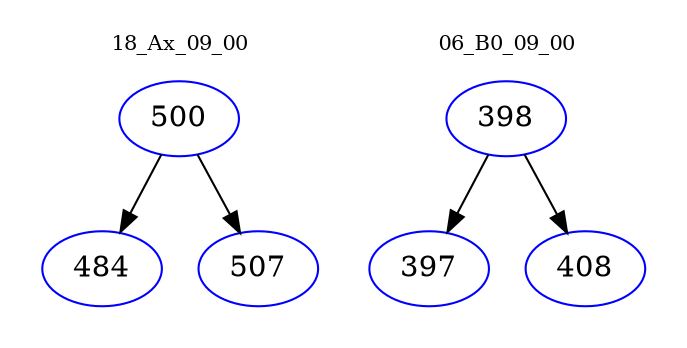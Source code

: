 digraph{
subgraph cluster_0 {
color = white
label = "18_Ax_09_00";
fontsize=10;
T0_500 [label="500", color="blue"]
T0_500 -> T0_484 [color="black"]
T0_484 [label="484", color="blue"]
T0_500 -> T0_507 [color="black"]
T0_507 [label="507", color="blue"]
}
subgraph cluster_1 {
color = white
label = "06_B0_09_00";
fontsize=10;
T1_398 [label="398", color="blue"]
T1_398 -> T1_397 [color="black"]
T1_397 [label="397", color="blue"]
T1_398 -> T1_408 [color="black"]
T1_408 [label="408", color="blue"]
}
}
